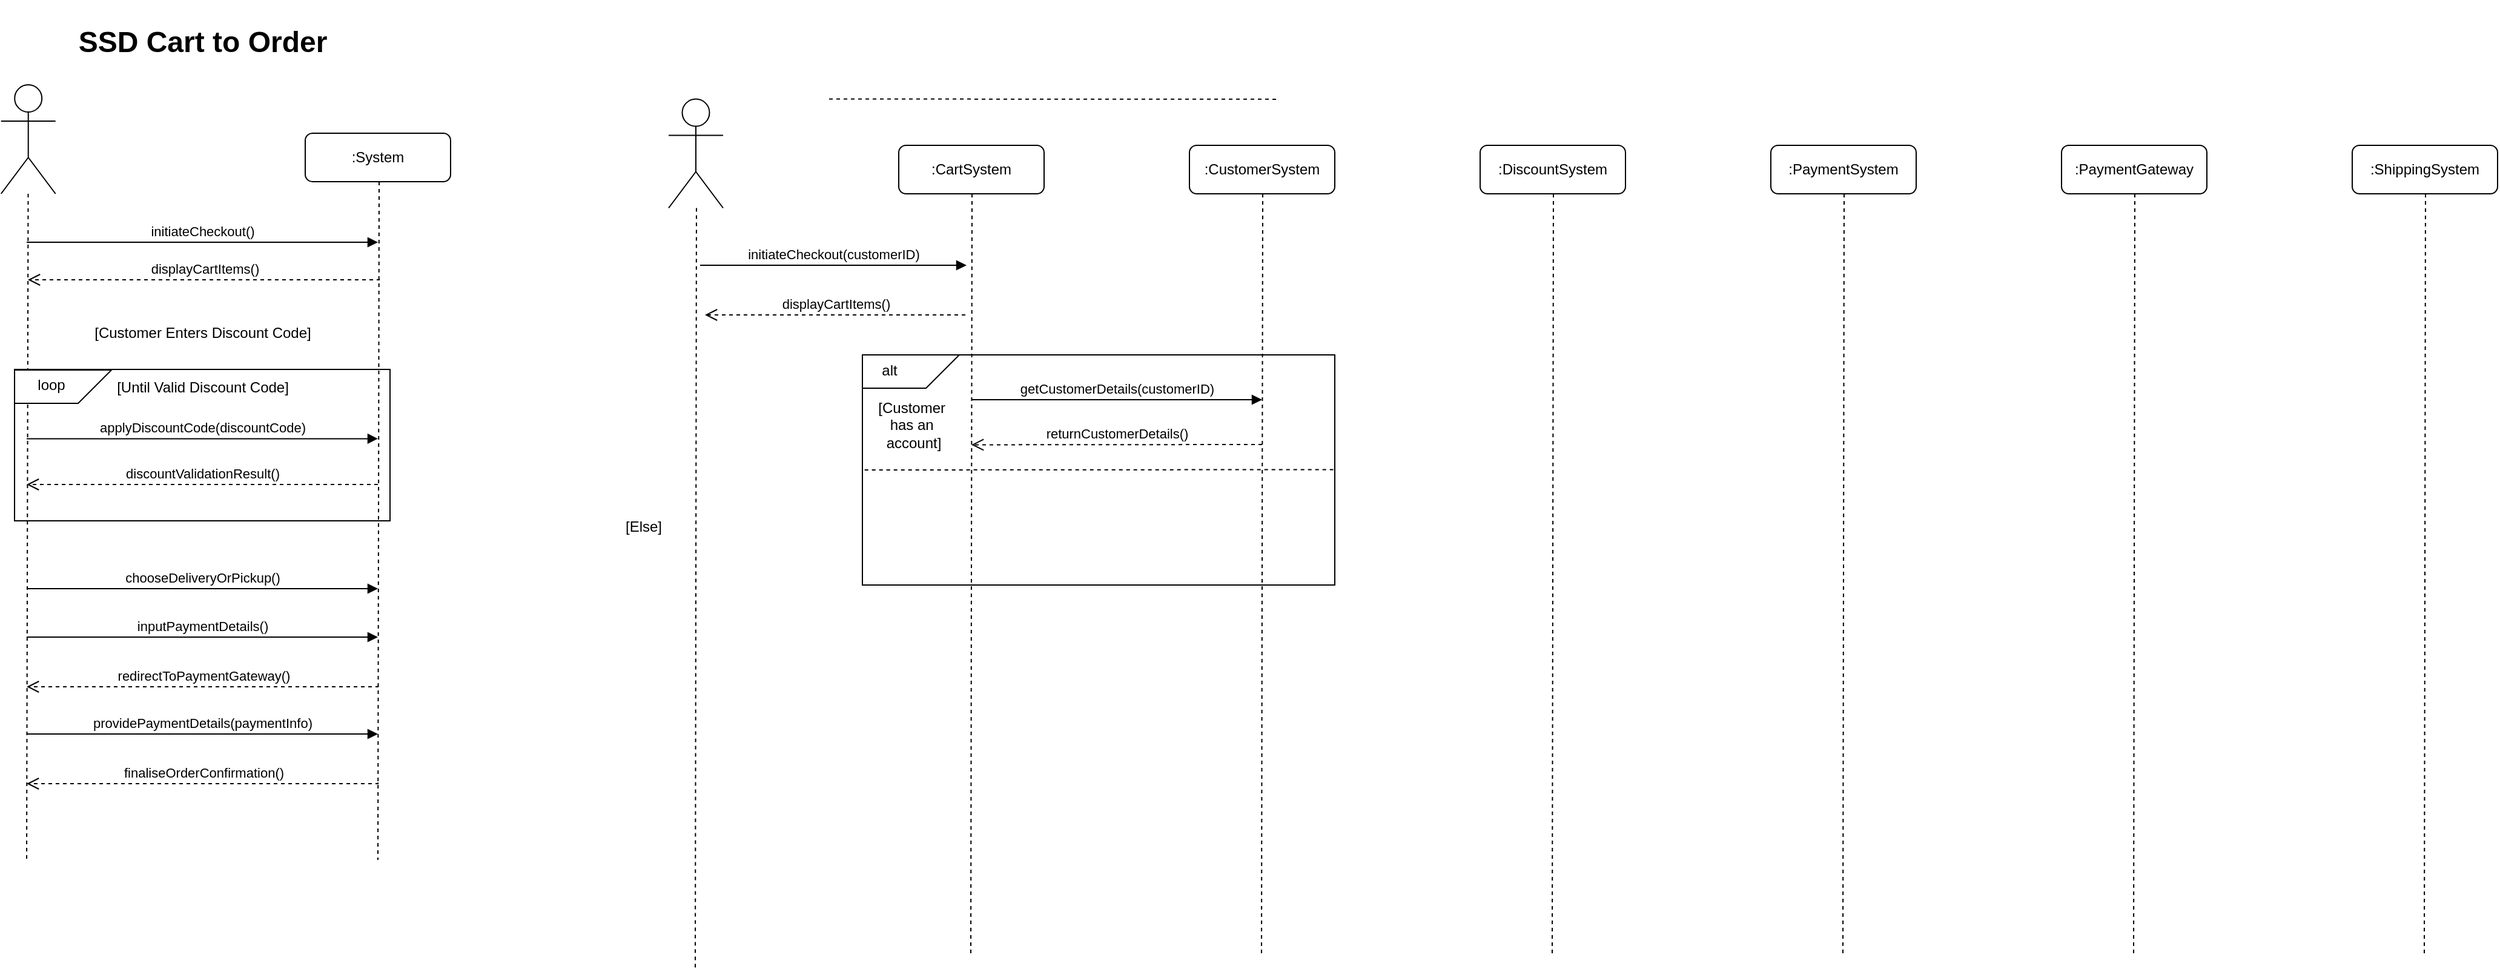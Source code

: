 <mxfile version="22.0.4" type="github">
  <diagram name="Page-1" id="2YBvvXClWsGukQMizWep">
    <mxGraphModel dx="1096" dy="926" grid="1" gridSize="10" guides="1" tooltips="1" connect="1" arrows="1" fold="1" page="0" pageScale="1" pageWidth="850" pageHeight="1100" math="0" shadow="0">
      <root>
        <mxCell id="0" />
        <mxCell id="1" parent="0" />
        <mxCell id="C371mnhvRARPkL1Xi44i-13" value="" style="rounded=0;whiteSpace=wrap;html=1;" parent="1" vertex="1">
          <mxGeometry x="770" y="183" width="390" height="190" as="geometry" />
        </mxCell>
        <mxCell id="C371mnhvRARPkL1Xi44i-12" value="" style="rounded=0;whiteSpace=wrap;html=1;" parent="1" vertex="1">
          <mxGeometry x="70" y="195" width="310" height="125" as="geometry" />
        </mxCell>
        <mxCell id="aM9ryv3xv72pqoxQDRHE-7" value="initiateCheckout()" style="html=1;verticalAlign=bottom;endArrow=block;edgeStyle=elbowEdgeStyle;elbow=vertical;curved=0;rounded=0;" parent="1" edge="1">
          <mxGeometry relative="1" as="geometry">
            <mxPoint x="80" y="90" as="sourcePoint" />
            <Array as="points">
              <mxPoint x="180" y="90" />
            </Array>
            <mxPoint x="370" y="90" as="targetPoint" />
          </mxGeometry>
        </mxCell>
        <mxCell id="aM9ryv3xv72pqoxQDRHE-8" value="displayCartItems()" style="html=1;verticalAlign=bottom;endArrow=open;dashed=1;endSize=8;edgeStyle=elbowEdgeStyle;elbow=vertical;curved=0;rounded=0;" parent="1" edge="1">
          <mxGeometry relative="1" as="geometry">
            <mxPoint x="81" y="121" as="targetPoint" />
            <Array as="points">
              <mxPoint x="196" y="121" />
            </Array>
            <mxPoint x="371" y="120" as="sourcePoint" />
            <mxPoint as="offset" />
          </mxGeometry>
        </mxCell>
        <mxCell id="C371mnhvRARPkL1Xi44i-1" value="" style="shape=umlActor;verticalLabelPosition=bottom;verticalAlign=top;html=1;outlineConnect=0;" parent="1" vertex="1">
          <mxGeometry x="58.85" y="-40" width="45" height="90" as="geometry" />
        </mxCell>
        <mxCell id="C371mnhvRARPkL1Xi44i-4" value="" style="endArrow=none;dashed=1;html=1;rounded=0;" parent="1" source="C371mnhvRARPkL1Xi44i-1" edge="1">
          <mxGeometry width="50" height="50" relative="1" as="geometry">
            <mxPoint x="80" y="70" as="sourcePoint" />
            <mxPoint x="80" y="600" as="targetPoint" />
          </mxGeometry>
        </mxCell>
        <mxCell id="C371mnhvRARPkL1Xi44i-7" value=":System" style="rounded=1;whiteSpace=wrap;html=1;" parent="1" vertex="1">
          <mxGeometry x="310" width="120" height="40" as="geometry" />
        </mxCell>
        <mxCell id="C371mnhvRARPkL1Xi44i-8" value="[Customer Enters Discount Code]" style="text;html=1;align=center;verticalAlign=middle;resizable=0;points=[];autosize=1;strokeColor=none;fillColor=none;" parent="1" vertex="1">
          <mxGeometry x="120" y="150" width="210" height="30" as="geometry" />
        </mxCell>
        <mxCell id="C371mnhvRARPkL1Xi44i-5" value="" style="endArrow=none;dashed=1;html=1;rounded=0;" parent="1" edge="1">
          <mxGeometry width="50" height="50" relative="1" as="geometry">
            <mxPoint x="371" y="40" as="sourcePoint" />
            <mxPoint x="370" y="600" as="targetPoint" />
          </mxGeometry>
        </mxCell>
        <mxCell id="C371mnhvRARPkL1Xi44i-14" value="" style="shape=card;whiteSpace=wrap;html=1;rotation=-180;" parent="1" vertex="1">
          <mxGeometry x="770" y="183" width="80" height="27.5" as="geometry" />
        </mxCell>
        <mxCell id="C371mnhvRARPkL1Xi44i-10" value="alt" style="text;html=1;align=center;verticalAlign=middle;resizable=0;points=[];autosize=1;strokeColor=none;fillColor=none;" parent="1" vertex="1">
          <mxGeometry x="772" y="181" width="40" height="30" as="geometry" />
        </mxCell>
        <mxCell id="C371mnhvRARPkL1Xi44i-15" value="" style="shape=card;whiteSpace=wrap;html=1;rotation=-180;" parent="1" vertex="1">
          <mxGeometry x="70.01" y="195.5" width="80" height="27.5" as="geometry" />
        </mxCell>
        <mxCell id="C371mnhvRARPkL1Xi44i-16" value="loop" style="text;html=1;align=center;verticalAlign=middle;resizable=0;points=[];autosize=1;strokeColor=none;fillColor=none;" parent="1" vertex="1">
          <mxGeometry x="75.0" y="193" width="50" height="30" as="geometry" />
        </mxCell>
        <mxCell id="C371mnhvRARPkL1Xi44i-20" value="chooseDeliveryOrPickup()" style="html=1;verticalAlign=bottom;endArrow=block;edgeStyle=elbowEdgeStyle;elbow=vertical;curved=0;rounded=0;" parent="1" edge="1">
          <mxGeometry relative="1" as="geometry">
            <mxPoint x="80.01" y="376" as="sourcePoint" />
            <Array as="points">
              <mxPoint x="180.01" y="376" />
            </Array>
            <mxPoint x="370.01" y="376" as="targetPoint" />
          </mxGeometry>
        </mxCell>
        <mxCell id="uFShwiVxVSOBFBsBolgX-3" value="[Until Valid Discount Code]" style="text;html=1;align=center;verticalAlign=middle;resizable=0;points=[];autosize=1;strokeColor=none;fillColor=none;" parent="1" vertex="1">
          <mxGeometry x="140.01" y="195" width="170" height="30" as="geometry" />
        </mxCell>
        <mxCell id="uFShwiVxVSOBFBsBolgX-4" value="applyDiscountCode(discountCode)" style="html=1;verticalAlign=bottom;endArrow=block;edgeStyle=elbowEdgeStyle;elbow=vertical;curved=0;rounded=0;" parent="1" edge="1">
          <mxGeometry relative="1" as="geometry">
            <mxPoint x="80" y="252.21" as="sourcePoint" />
            <Array as="points">
              <mxPoint x="180" y="252.21" />
            </Array>
            <mxPoint x="370" y="252.21" as="targetPoint" />
          </mxGeometry>
        </mxCell>
        <mxCell id="uFShwiVxVSOBFBsBolgX-5" value="discountValidationResult()" style="html=1;verticalAlign=bottom;endArrow=open;dashed=1;endSize=8;edgeStyle=elbowEdgeStyle;elbow=vertical;curved=0;rounded=0;" parent="1" edge="1">
          <mxGeometry relative="1" as="geometry">
            <mxPoint x="80" y="290" as="targetPoint" />
            <Array as="points">
              <mxPoint x="195" y="290" />
            </Array>
            <mxPoint x="370" y="290" as="sourcePoint" />
            <mxPoint as="offset" />
          </mxGeometry>
        </mxCell>
        <mxCell id="uFShwiVxVSOBFBsBolgX-6" value="inputPaymentDetails()" style="html=1;verticalAlign=bottom;endArrow=block;edgeStyle=elbowEdgeStyle;elbow=vertical;curved=0;rounded=0;" parent="1" edge="1">
          <mxGeometry relative="1" as="geometry">
            <mxPoint x="80" y="416" as="sourcePoint" />
            <Array as="points">
              <mxPoint x="180" y="416" />
            </Array>
            <mxPoint x="370" y="416" as="targetPoint" />
          </mxGeometry>
        </mxCell>
        <mxCell id="uFShwiVxVSOBFBsBolgX-7" value="redirectToPaymentGateway()" style="html=1;verticalAlign=bottom;endArrow=open;dashed=1;endSize=8;edgeStyle=elbowEdgeStyle;elbow=vertical;curved=0;rounded=0;" parent="1" edge="1">
          <mxGeometry relative="1" as="geometry">
            <mxPoint x="80.01" y="457" as="targetPoint" />
            <Array as="points">
              <mxPoint x="195.01" y="457" />
            </Array>
            <mxPoint x="370.01" y="456" as="sourcePoint" />
            <mxPoint as="offset" />
          </mxGeometry>
        </mxCell>
        <mxCell id="uFShwiVxVSOBFBsBolgX-8" value="providePaymentDetails(paymentInfo)" style="html=1;verticalAlign=bottom;endArrow=block;edgeStyle=elbowEdgeStyle;elbow=vertical;curved=0;rounded=0;" parent="1" edge="1">
          <mxGeometry relative="1" as="geometry">
            <mxPoint x="80.01" y="496" as="sourcePoint" />
            <Array as="points">
              <mxPoint x="180.01" y="496" />
            </Array>
            <mxPoint x="370.01" y="496" as="targetPoint" />
          </mxGeometry>
        </mxCell>
        <mxCell id="uFShwiVxVSOBFBsBolgX-9" value="finaliseOrderConfirmation()" style="html=1;verticalAlign=bottom;endArrow=open;dashed=1;endSize=8;edgeStyle=elbowEdgeStyle;elbow=vertical;curved=0;rounded=0;" parent="1" edge="1">
          <mxGeometry relative="1" as="geometry">
            <mxPoint x="80" y="537" as="targetPoint" />
            <Array as="points">
              <mxPoint x="195" y="537" />
            </Array>
            <mxPoint x="370" y="536" as="sourcePoint" />
            <mxPoint as="offset" />
          </mxGeometry>
        </mxCell>
        <mxCell id="uFShwiVxVSOBFBsBolgX-10" value="&lt;h1&gt;SSD Cart to Order&lt;br&gt;&lt;/h1&gt;" style="text;html=1;align=center;verticalAlign=middle;resizable=0;points=[];autosize=1;strokeColor=none;fillColor=none;" parent="1" vertex="1">
          <mxGeometry x="110.02" y="-110" width="230" height="70" as="geometry" />
        </mxCell>
        <mxCell id="TU8r_UuRpg4zEsMmdXw2-2" value="" style="shape=umlActor;verticalLabelPosition=bottom;verticalAlign=top;html=1;outlineConnect=0;" parent="1" vertex="1">
          <mxGeometry x="610" y="-28.25" width="45" height="90" as="geometry" />
        </mxCell>
        <mxCell id="TU8r_UuRpg4zEsMmdXw2-3" value=":CartSystem" style="rounded=1;whiteSpace=wrap;html=1;" parent="1" vertex="1">
          <mxGeometry x="800" y="10" width="120" height="40" as="geometry" />
        </mxCell>
        <mxCell id="TU8r_UuRpg4zEsMmdXw2-4" value=":DiscountSystem" style="rounded=1;whiteSpace=wrap;html=1;" parent="1" vertex="1">
          <mxGeometry x="1280" y="10" width="120" height="40" as="geometry" />
        </mxCell>
        <mxCell id="TU8r_UuRpg4zEsMmdXw2-5" value=":PaymentSystem" style="rounded=1;whiteSpace=wrap;html=1;" parent="1" vertex="1">
          <mxGeometry x="1520" y="10" width="120" height="40" as="geometry" />
        </mxCell>
        <mxCell id="TU8r_UuRpg4zEsMmdXw2-6" value=":PaymentGateway" style="rounded=1;whiteSpace=wrap;html=1;" parent="1" vertex="1">
          <mxGeometry x="1760" y="10" width="120" height="40" as="geometry" />
        </mxCell>
        <mxCell id="TU8r_UuRpg4zEsMmdXw2-9" value=":ShippingSystem" style="rounded=1;whiteSpace=wrap;html=1;" parent="1" vertex="1">
          <mxGeometry x="2000" y="10" width="120" height="40" as="geometry" />
        </mxCell>
        <mxCell id="TU8r_UuRpg4zEsMmdXw2-10" value="" style="endArrow=none;dashed=1;html=1;rounded=0;" parent="1" edge="1">
          <mxGeometry width="50" height="50" relative="1" as="geometry">
            <mxPoint x="633" y="61.75" as="sourcePoint" />
            <mxPoint x="632" y="690" as="targetPoint" />
          </mxGeometry>
        </mxCell>
        <mxCell id="TU8r_UuRpg4zEsMmdXw2-11" value="" style="endArrow=none;dashed=1;html=1;rounded=0;" parent="1" edge="1">
          <mxGeometry width="50" height="50" relative="1" as="geometry">
            <mxPoint x="860.5" y="50" as="sourcePoint" />
            <mxPoint x="859.5" y="678.25" as="targetPoint" />
          </mxGeometry>
        </mxCell>
        <mxCell id="TU8r_UuRpg4zEsMmdXw2-12" value="" style="endArrow=none;dashed=1;html=1;rounded=0;" parent="1" edge="1">
          <mxGeometry width="50" height="50" relative="1" as="geometry">
            <mxPoint x="1340.5" y="50" as="sourcePoint" />
            <mxPoint x="1339.5" y="678.25" as="targetPoint" />
          </mxGeometry>
        </mxCell>
        <mxCell id="TU8r_UuRpg4zEsMmdXw2-13" value="" style="endArrow=none;dashed=1;html=1;rounded=0;" parent="1" edge="1">
          <mxGeometry width="50" height="50" relative="1" as="geometry">
            <mxPoint x="1580.5" y="50" as="sourcePoint" />
            <mxPoint x="1579.5" y="678.25" as="targetPoint" />
          </mxGeometry>
        </mxCell>
        <mxCell id="TU8r_UuRpg4zEsMmdXw2-14" value="" style="endArrow=none;dashed=1;html=1;rounded=0;" parent="1" edge="1">
          <mxGeometry width="50" height="50" relative="1" as="geometry">
            <mxPoint x="1820.5" y="50" as="sourcePoint" />
            <mxPoint x="1819.5" y="678.25" as="targetPoint" />
          </mxGeometry>
        </mxCell>
        <mxCell id="TU8r_UuRpg4zEsMmdXw2-15" value="" style="endArrow=none;dashed=1;html=1;rounded=0;" parent="1" edge="1">
          <mxGeometry width="50" height="50" relative="1" as="geometry">
            <mxPoint x="2060.5" y="50" as="sourcePoint" />
            <mxPoint x="2059.5" y="678.25" as="targetPoint" />
          </mxGeometry>
        </mxCell>
        <mxCell id="TU8r_UuRpg4zEsMmdXw2-17" value="initiateCheckout(customerID)" style="html=1;verticalAlign=bottom;endArrow=block;edgeStyle=elbowEdgeStyle;elbow=vertical;curved=0;rounded=0;" parent="1" edge="1">
          <mxGeometry relative="1" as="geometry">
            <mxPoint x="636" y="109" as="sourcePoint" />
            <Array as="points">
              <mxPoint x="676" y="109" />
            </Array>
            <mxPoint x="856" y="109" as="targetPoint" />
          </mxGeometry>
        </mxCell>
        <mxCell id="TU8r_UuRpg4zEsMmdXw2-19" value="displayCartItems()" style="html=1;verticalAlign=bottom;endArrow=open;dashed=1;endSize=8;edgeStyle=elbowEdgeStyle;elbow=vertical;curved=0;rounded=0;" parent="1" edge="1">
          <mxGeometry x="0.002" relative="1" as="geometry">
            <mxPoint x="640" y="150" as="targetPoint" />
            <Array as="points">
              <mxPoint x="675" y="150" />
            </Array>
            <mxPoint x="855" y="150" as="sourcePoint" />
            <mxPoint as="offset" />
          </mxGeometry>
        </mxCell>
        <mxCell id="TU8r_UuRpg4zEsMmdXw2-21" value="&lt;div&gt;[Customer&amp;nbsp;&lt;/div&gt;&lt;div&gt;has an&amp;nbsp;&lt;/div&gt;&lt;div&gt;account]&lt;/div&gt;" style="text;html=1;align=center;verticalAlign=middle;resizable=0;points=[];autosize=1;strokeColor=none;fillColor=none;" parent="1" vertex="1">
          <mxGeometry x="772" y="211" width="80" height="60" as="geometry" />
        </mxCell>
        <mxCell id="TU8r_UuRpg4zEsMmdXw2-23" value="" style="endArrow=none;dashed=1;html=1;rounded=0;" parent="1" edge="1" source="C371mnhvRARPkL1Xi44i-13">
          <mxGeometry width="50" height="50" relative="1" as="geometry">
            <mxPoint x="920.002" y="277.95" as="sourcePoint" />
            <mxPoint x="770" y="278" as="targetPoint" />
          </mxGeometry>
        </mxCell>
        <mxCell id="TU8r_UuRpg4zEsMmdXw2-25" value="[Else]" style="text;html=1;align=center;verticalAlign=middle;resizable=0;points=[];autosize=1;strokeColor=none;fillColor=none;" parent="1" vertex="1">
          <mxGeometry x="563.85" y="310" width="50" height="30" as="geometry" />
        </mxCell>
        <mxCell id="UjFzhy_l6s42PUagCJql-1" value="getCustomerDetails(customerID)" style="html=1;verticalAlign=bottom;endArrow=block;edgeStyle=elbowEdgeStyle;elbow=vertical;curved=0;rounded=0;" edge="1" parent="1">
          <mxGeometry relative="1" as="geometry">
            <mxPoint x="860" y="220" as="sourcePoint" />
            <Array as="points" />
            <mxPoint x="1100" y="220" as="targetPoint" />
            <mxPoint as="offset" />
          </mxGeometry>
        </mxCell>
        <mxCell id="UjFzhy_l6s42PUagCJql-2" value=":CustomerSystem" style="rounded=1;whiteSpace=wrap;html=1;" vertex="1" parent="1">
          <mxGeometry x="1040" y="10" width="120" height="40" as="geometry" />
        </mxCell>
        <mxCell id="UjFzhy_l6s42PUagCJql-3" value="" style="endArrow=none;dashed=1;html=1;rounded=0;" edge="1" parent="1">
          <mxGeometry width="50" height="50" relative="1" as="geometry">
            <mxPoint x="1100.5" y="50" as="sourcePoint" />
            <mxPoint x="1099.5" y="678.25" as="targetPoint" />
          </mxGeometry>
        </mxCell>
        <mxCell id="UjFzhy_l6s42PUagCJql-4" value="" style="endArrow=none;dashed=1;html=1;rounded=0;entryX=0.001;entryY=0.546;entryDx=0;entryDy=0;entryPerimeter=0;exitX=1.002;exitY=0.547;exitDx=0;exitDy=0;exitPerimeter=0;" edge="1" parent="1">
          <mxGeometry width="50" height="50" relative="1" as="geometry">
            <mxPoint x="1111.522" y="-28.06" as="sourcePoint" />
            <mxPoint x="740.001" y="-28.25" as="targetPoint" />
          </mxGeometry>
        </mxCell>
        <mxCell id="UjFzhy_l6s42PUagCJql-5" value="" style="endArrow=none;dashed=1;html=1;rounded=0;entryX=0;entryY=0.5;entryDx=0;entryDy=0;" edge="1" parent="1" target="C371mnhvRARPkL1Xi44i-13">
          <mxGeometry width="50" height="50" relative="1" as="geometry">
            <mxPoint x="1158.85" y="277.72" as="sourcePoint" />
            <mxPoint x="548.85" y="277.72" as="targetPoint" />
          </mxGeometry>
        </mxCell>
        <mxCell id="UjFzhy_l6s42PUagCJql-6" value="returnCustomerDetails()" style="html=1;verticalAlign=bottom;endArrow=open;dashed=1;endSize=8;edgeStyle=elbowEdgeStyle;elbow=vertical;curved=0;rounded=0;" edge="1" parent="1">
          <mxGeometry x="0.002" relative="1" as="geometry">
            <mxPoint x="860" y="257" as="targetPoint" />
            <Array as="points">
              <mxPoint x="675" y="257.22" />
            </Array>
            <mxPoint x="1100" y="257" as="sourcePoint" />
            <mxPoint as="offset" />
          </mxGeometry>
        </mxCell>
      </root>
    </mxGraphModel>
  </diagram>
</mxfile>

